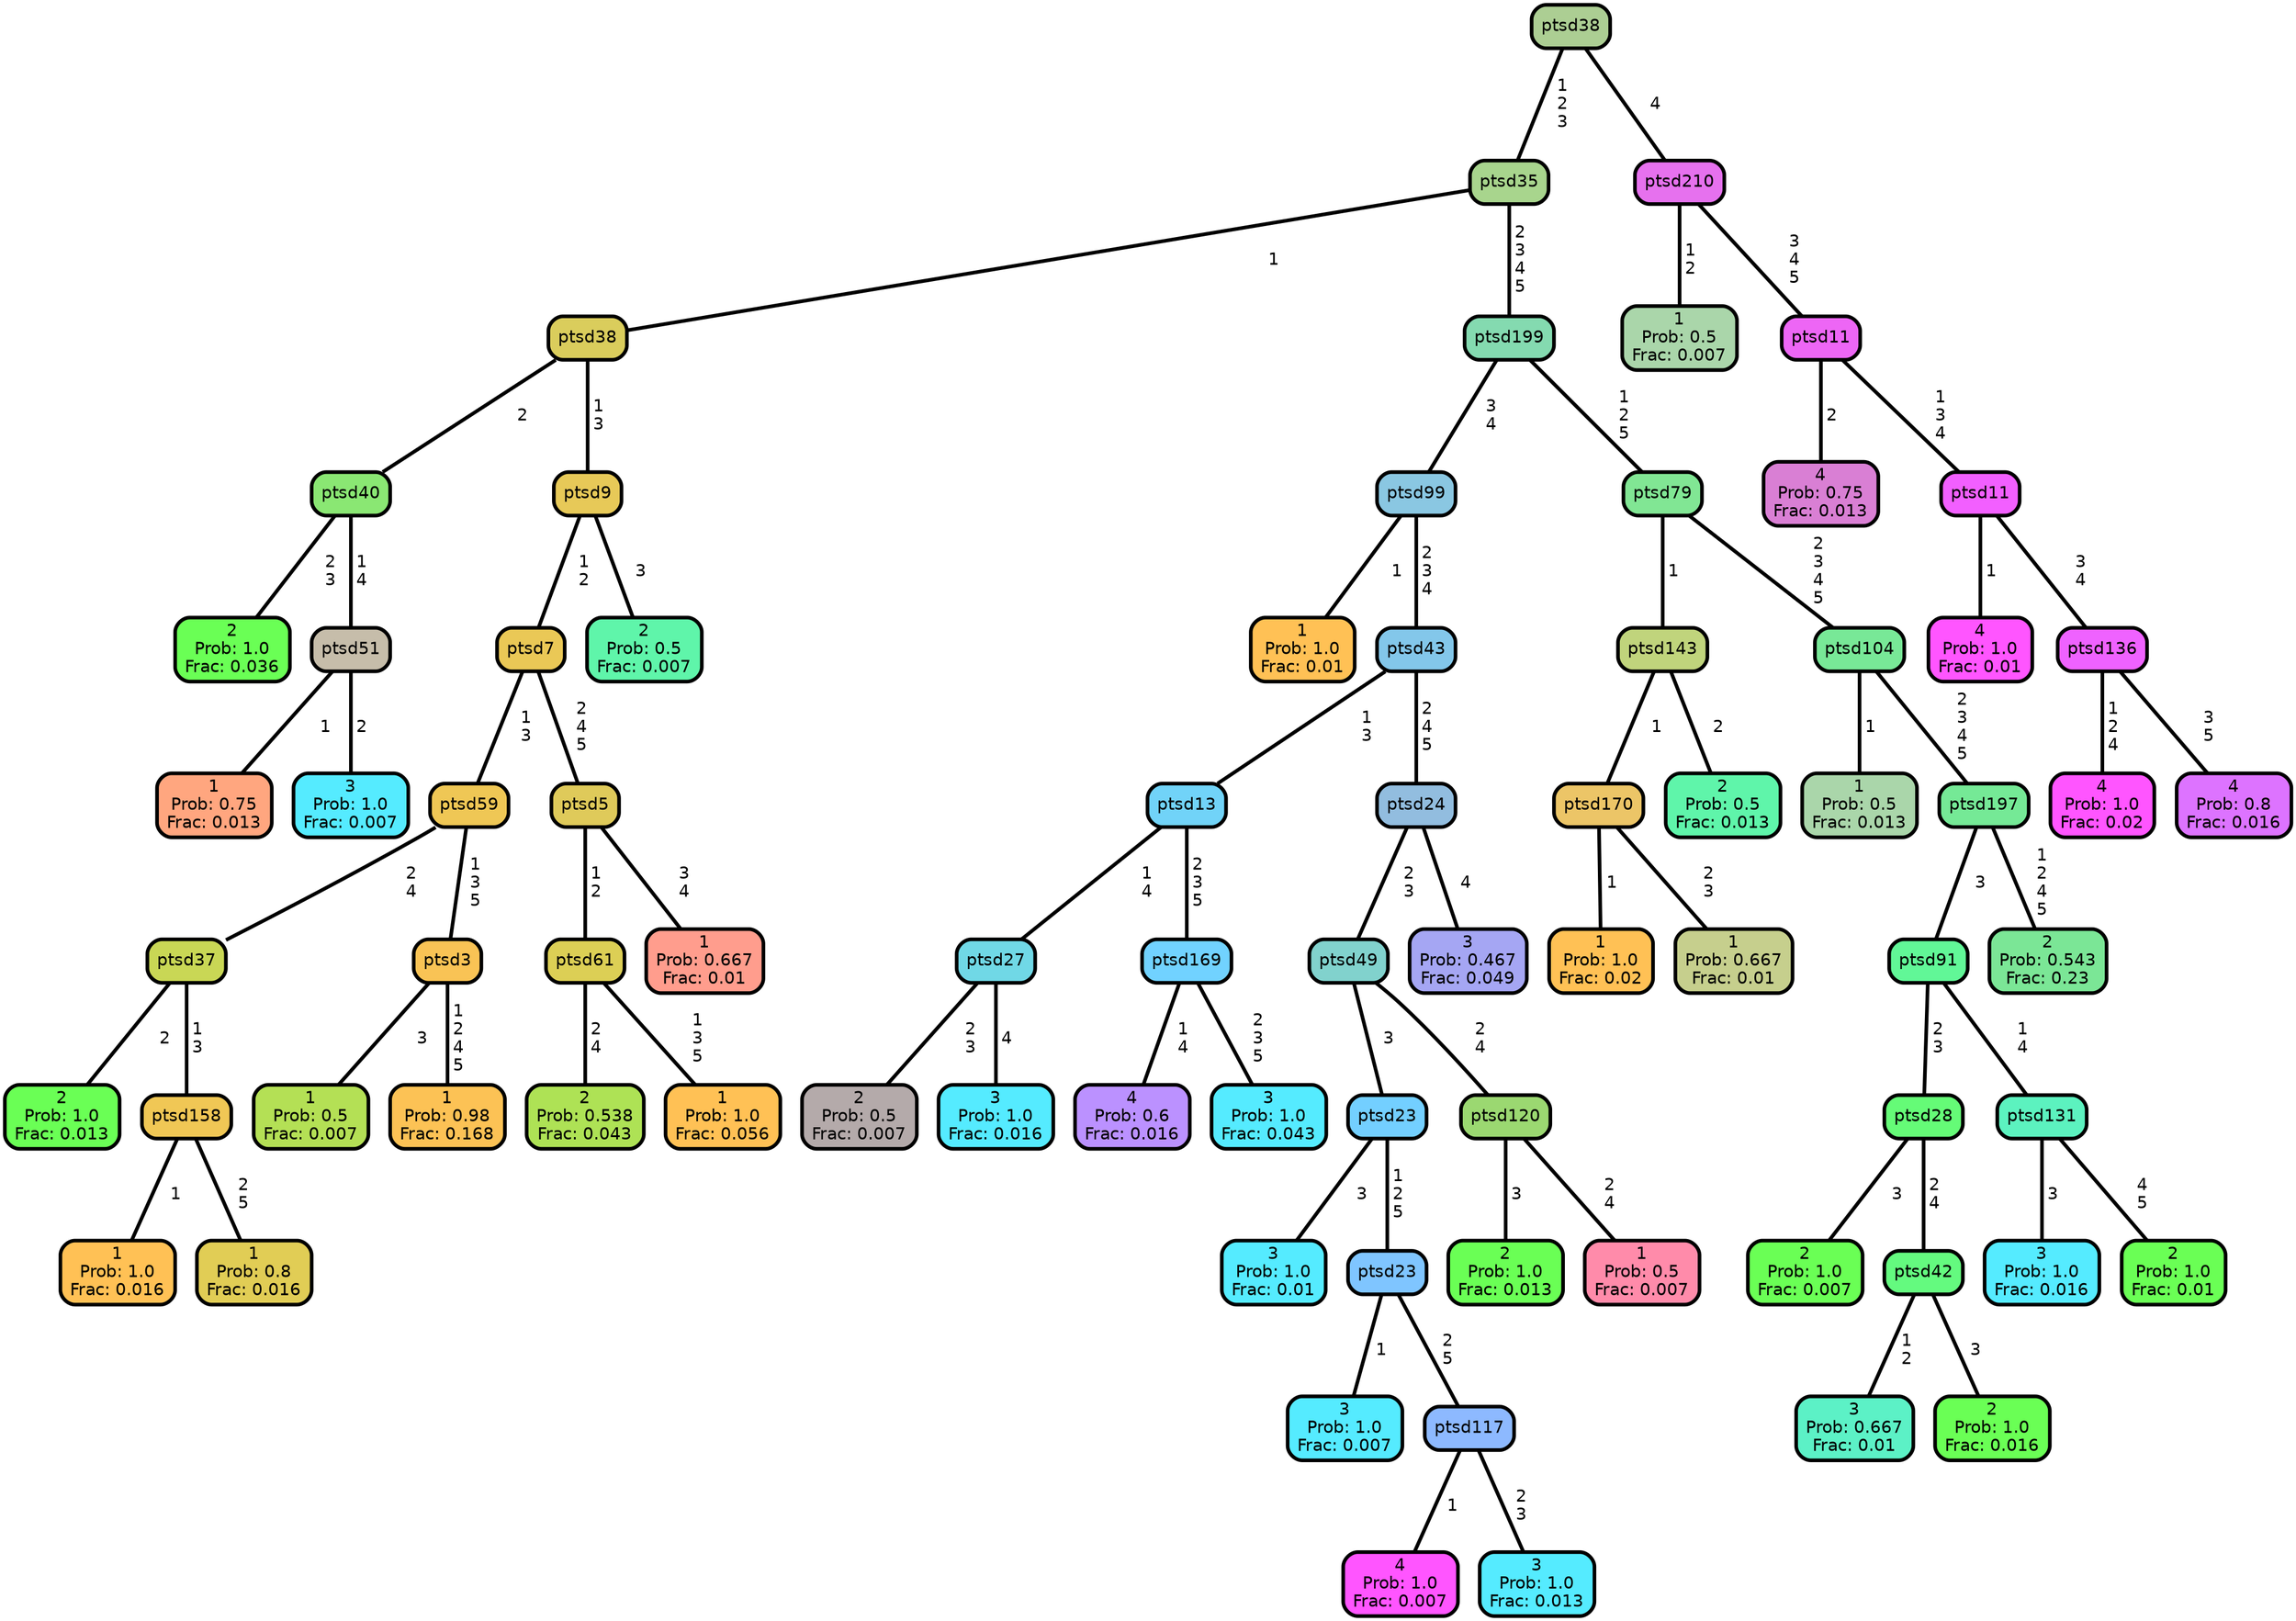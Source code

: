 graph Tree {
node [shape=box, style="filled, rounded",color="black",penwidth="3",fontcolor="black",                 fontname=helvetica] ;
graph [ranksep="0 equally", splines=straight,                 bgcolor=transparent, dpi=60] ;
edge [fontname=helvetica, color=black] ;
0 [label="2
Prob: 1.0
Frac: 0.036", fillcolor="#6aff55"] ;
1 [label="ptsd40",href=".//ptsd40.svg", fillcolor="#8ae773"] ;
2 [label="1
Prob: 0.75
Frac: 0.013", fillcolor="#ffa67f"] ;
3 [label="ptsd51",href=".//ptsd51.svg", fillcolor="#c6bdaa"] ;
4 [label="3
Prob: 1.0
Frac: 0.007", fillcolor="#55ebff"] ;
5 [label="ptsd38",href=".//ptsd38.svg", fillcolor="#dacd5c"] ;
6 [label="2
Prob: 1.0
Frac: 0.013", fillcolor="#6aff55"] ;
7 [label="ptsd37",href=".//ptsd37.svg", fillcolor="#c9d755"] ;
8 [label="1
Prob: 1.0
Frac: 0.016", fillcolor="#ffc155"] ;
9 [label="ptsd158",href=".//ptsd158.svg", fillcolor="#f0c755"] ;
10 [label="1
Prob: 0.8
Frac: 0.016", fillcolor="#e1cd55"] ;
11 [label="ptsd59",href=".//ptsd59.svg", fillcolor="#efc755"] ;
12 [label="1
Prob: 0.5
Frac: 0.007", fillcolor="#b4e055"] ;
13 [label="ptsd3",href=".//ptsd3.svg", fillcolor="#f9c355"] ;
14 [label="1
Prob: 0.98
Frac: 0.168", fillcolor="#fcc255"] ;
15 [label="ptsd7",href=".//ptsd7.svg", fillcolor="#eac856"] ;
16 [label="2
Prob: 0.538
Frac: 0.043", fillcolor="#aee255"] ;
17 [label="ptsd61",href=".//ptsd61.svg", fillcolor="#dccf55"] ;
18 [label="1
Prob: 1.0
Frac: 0.056", fillcolor="#ffc155"] ;
19 [label="ptsd5",href=".//ptsd5.svg", fillcolor="#dfca5a"] ;
20 [label="1
Prob: 0.667
Frac: 0.01", fillcolor="#ff9d8d"] ;
21 [label="ptsd9",href=".//ptsd9.svg", fillcolor="#e7c958"] ;
22 [label="2
Prob: 0.5
Frac: 0.007", fillcolor="#5ff5aa"] ;
23 [label="ptsd35",href=".//ptsd35.svg", fillcolor="#a8d58d"] ;
24 [label="1
Prob: 1.0
Frac: 0.01", fillcolor="#ffc155"] ;
25 [label="ptsd99",href=".//ptsd99.svg", fillcolor="#8ac7e2"] ;
26 [label="2
Prob: 0.5
Frac: 0.007", fillcolor="#b4aaaa"] ;
27 [label="ptsd27",href=".//ptsd27.svg", fillcolor="#70d8e6"] ;
28 [label="3
Prob: 1.0
Frac: 0.016", fillcolor="#55ebff"] ;
29 [label="ptsd13",href=".//ptsd13.svg", fillcolor="#71d3f8"] ;
30 [label="4
Prob: 0.6
Frac: 0.016", fillcolor="#bb91ff"] ;
31 [label="ptsd169",href=".//ptsd169.svg", fillcolor="#71d2ff"] ;
32 [label="3
Prob: 1.0
Frac: 0.043", fillcolor="#55ebff"] ;
33 [label="ptsd43",href=".//ptsd43.svg", fillcolor="#83c7ea"] ;
34 [label="3
Prob: 1.0
Frac: 0.01", fillcolor="#55ebff"] ;
35 [label="ptsd23",href=".//ptsd23.svg", fillcolor="#73cfff"] ;
36 [label="3
Prob: 1.0
Frac: 0.007", fillcolor="#55ebff"] ;
37 [label="ptsd23",href=".//ptsd23.svg", fillcolor="#7fc5ff"] ;
38 [label="4
Prob: 1.0
Frac: 0.007", fillcolor="#ff55ff"] ;
39 [label="ptsd117",href=".//ptsd117.svg", fillcolor="#8db9ff"] ;
40 [label="3
Prob: 1.0
Frac: 0.013", fillcolor="#55ebff"] ;
41 [label="ptsd49",href=".//ptsd49.svg", fillcolor="#81d2cd"] ;
42 [label="2
Prob: 1.0
Frac: 0.013", fillcolor="#6aff55"] ;
43 [label="ptsd120",href=".//ptsd120.svg", fillcolor="#9bd871"] ;
44 [label="1
Prob: 0.5
Frac: 0.007", fillcolor="#ff8baa"] ;
45 [label="ptsd24",href=".//ptsd24.svg", fillcolor="#92bddf"] ;
46 [label="3
Prob: 0.467
Frac: 0.049", fillcolor="#a5a6f3"] ;
47 [label="ptsd199",href=".//ptsd199.svg", fillcolor="#84dab0"] ;
48 [label="1
Prob: 1.0
Frac: 0.02", fillcolor="#ffc155"] ;
49 [label="ptsd170",href=".//ptsd170.svg", fillcolor="#ecc567"] ;
50 [label="1
Prob: 0.667
Frac: 0.01", fillcolor="#c6cf8d"] ;
51 [label="ptsd143",href=".//ptsd143.svg", fillcolor="#c0d47c"] ;
52 [label="2
Prob: 0.5
Frac: 0.013", fillcolor="#5ff5aa"] ;
53 [label="ptsd79",href=".//ptsd79.svg", fillcolor="#81e694"] ;
54 [label="1
Prob: 0.5
Frac: 0.013", fillcolor="#aad6aa"] ;
55 [label="ptsd104",href=".//ptsd104.svg", fillcolor="#78e897"] ;
56 [label="2
Prob: 1.0
Frac: 0.007", fillcolor="#6aff55"] ;
57 [label="ptsd28",href=".//ptsd28.svg", fillcolor="#65fb77"] ;
58 [label="3
Prob: 0.667
Frac: 0.01", fillcolor="#5cf1c6"] ;
59 [label="ptsd42",href=".//ptsd42.svg", fillcolor="#64fa7f"] ;
60 [label="2
Prob: 1.0
Frac: 0.016", fillcolor="#6aff55"] ;
61 [label="ptsd91",href=".//ptsd91.svg", fillcolor="#61f797"] ;
62 [label="3
Prob: 1.0
Frac: 0.016", fillcolor="#55ebff"] ;
63 [label="ptsd131",href=".//ptsd131.svg", fillcolor="#5cf2bf"] ;
64 [label="2
Prob: 1.0
Frac: 0.01", fillcolor="#6aff55"] ;
65 [label="ptsd197",href=".//ptsd197.svg", fillcolor="#75e996"] ;
66 [label="2
Prob: 0.543
Frac: 0.23", fillcolor="#7be696"] ;
67 [label="ptsd38",href=".//ptsd38.svg", fillcolor="#acce93"] ;
68 [label="1
Prob: 0.5
Frac: 0.007", fillcolor="#aad6aa"] ;
69 [label="ptsd210",href=".//ptsd210.svg", fillcolor="#e671ee"] ;
70 [label="4
Prob: 0.75
Frac: 0.013", fillcolor="#d97fd4"] ;
71 [label="ptsd11",href=".//ptsd11.svg", fillcolor="#ed66f5"] ;
72 [label="4
Prob: 1.0
Frac: 0.01", fillcolor="#ff55ff"] ;
73 [label="ptsd11",href=".//ptsd11.svg", fillcolor="#f25fff"] ;
74 [label="4
Prob: 1.0
Frac: 0.02", fillcolor="#ff55ff"] ;
75 [label="ptsd136",href=".//ptsd136.svg", fillcolor="#ef62ff"] ;
76 [label="4
Prob: 0.8
Frac: 0.016", fillcolor="#dd73ff"] ;
1 -- 0 [label=" 2\n 3",penwidth=3] ;
1 -- 3 [label=" 1\n 4",penwidth=3] ;
3 -- 2 [label=" 1",penwidth=3] ;
3 -- 4 [label=" 2",penwidth=3] ;
5 -- 1 [label=" 2",penwidth=3] ;
5 -- 21 [label=" 1\n 3",penwidth=3] ;
7 -- 6 [label=" 2",penwidth=3] ;
7 -- 9 [label=" 1\n 3",penwidth=3] ;
9 -- 8 [label=" 1",penwidth=3] ;
9 -- 10 [label=" 2\n 5",penwidth=3] ;
11 -- 7 [label=" 2\n 4",penwidth=3] ;
11 -- 13 [label=" 1\n 3\n 5",penwidth=3] ;
13 -- 12 [label=" 3",penwidth=3] ;
13 -- 14 [label=" 1\n 2\n 4\n 5",penwidth=3] ;
15 -- 11 [label=" 1\n 3",penwidth=3] ;
15 -- 19 [label=" 2\n 4\n 5",penwidth=3] ;
17 -- 16 [label=" 2\n 4",penwidth=3] ;
17 -- 18 [label=" 1\n 3\n 5",penwidth=3] ;
19 -- 17 [label=" 1\n 2",penwidth=3] ;
19 -- 20 [label=" 3\n 4",penwidth=3] ;
21 -- 15 [label=" 1\n 2",penwidth=3] ;
21 -- 22 [label=" 3",penwidth=3] ;
23 -- 5 [label=" 1",penwidth=3] ;
23 -- 47 [label=" 2\n 3\n 4\n 5",penwidth=3] ;
25 -- 24 [label=" 1",penwidth=3] ;
25 -- 33 [label=" 2\n 3\n 4",penwidth=3] ;
27 -- 26 [label=" 2\n 3",penwidth=3] ;
27 -- 28 [label=" 4",penwidth=3] ;
29 -- 27 [label=" 1\n 4",penwidth=3] ;
29 -- 31 [label=" 2\n 3\n 5",penwidth=3] ;
31 -- 30 [label=" 1\n 4",penwidth=3] ;
31 -- 32 [label=" 2\n 3\n 5",penwidth=3] ;
33 -- 29 [label=" 1\n 3",penwidth=3] ;
33 -- 45 [label=" 2\n 4\n 5",penwidth=3] ;
35 -- 34 [label=" 3",penwidth=3] ;
35 -- 37 [label=" 1\n 2\n 5",penwidth=3] ;
37 -- 36 [label=" 1",penwidth=3] ;
37 -- 39 [label=" 2\n 5",penwidth=3] ;
39 -- 38 [label=" 1",penwidth=3] ;
39 -- 40 [label=" 2\n 3",penwidth=3] ;
41 -- 35 [label=" 3",penwidth=3] ;
41 -- 43 [label=" 2\n 4",penwidth=3] ;
43 -- 42 [label=" 3",penwidth=3] ;
43 -- 44 [label=" 2\n 4",penwidth=3] ;
45 -- 41 [label=" 2\n 3",penwidth=3] ;
45 -- 46 [label=" 4",penwidth=3] ;
47 -- 25 [label=" 3\n 4",penwidth=3] ;
47 -- 53 [label=" 1\n 2\n 5",penwidth=3] ;
49 -- 48 [label=" 1",penwidth=3] ;
49 -- 50 [label=" 2\n 3",penwidth=3] ;
51 -- 49 [label=" 1",penwidth=3] ;
51 -- 52 [label=" 2",penwidth=3] ;
53 -- 51 [label=" 1",penwidth=3] ;
53 -- 55 [label=" 2\n 3\n 4\n 5",penwidth=3] ;
55 -- 54 [label=" 1",penwidth=3] ;
55 -- 65 [label=" 2\n 3\n 4\n 5",penwidth=3] ;
57 -- 56 [label=" 3",penwidth=3] ;
57 -- 59 [label=" 2\n 4",penwidth=3] ;
59 -- 58 [label=" 1\n 2",penwidth=3] ;
59 -- 60 [label=" 3",penwidth=3] ;
61 -- 57 [label=" 2\n 3",penwidth=3] ;
61 -- 63 [label=" 1\n 4",penwidth=3] ;
63 -- 62 [label=" 3",penwidth=3] ;
63 -- 64 [label=" 4\n 5",penwidth=3] ;
65 -- 61 [label=" 3",penwidth=3] ;
65 -- 66 [label=" 1\n 2\n 4\n 5",penwidth=3] ;
67 -- 23 [label=" 1\n 2\n 3",penwidth=3] ;
67 -- 69 [label=" 4",penwidth=3] ;
69 -- 68 [label=" 1\n 2",penwidth=3] ;
69 -- 71 [label=" 3\n 4\n 5",penwidth=3] ;
71 -- 70 [label=" 2",penwidth=3] ;
71 -- 73 [label=" 1\n 3\n 4",penwidth=3] ;
73 -- 72 [label=" 1",penwidth=3] ;
73 -- 75 [label=" 3\n 4",penwidth=3] ;
75 -- 74 [label=" 1\n 2\n 4",penwidth=3] ;
75 -- 76 [label=" 3\n 5",penwidth=3] ;
{rank = same;}}